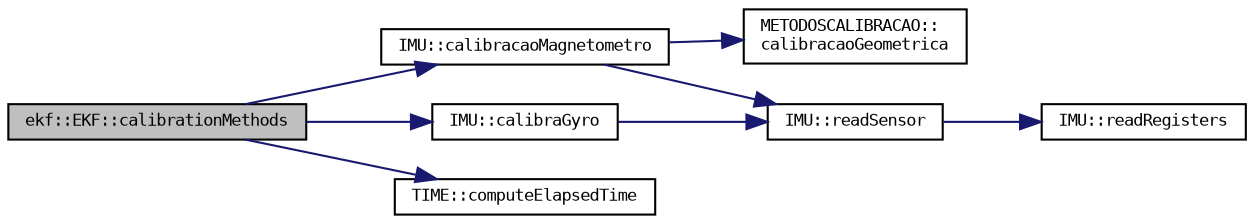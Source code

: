 digraph "ekf::EKF::calibrationMethods"
{
  bgcolor="transparent";
  edge [fontname="DejaVuSansMono",fontsize="8",labelfontname="DejaVuSansMono",labelfontsize="8"];
  node [fontname="DejaVuSansMono",fontsize="8",shape=record];
  rankdir="LR";
  Node17 [label="ekf::EKF::calibrationMethods",height=0.2,width=0.4,color="black", fillcolor="grey75", style="filled", fontcolor="black"];
  Node17 -> Node18 [color="midnightblue",fontsize="8",style="solid",fontname="DejaVuSansMono"];
  Node18 [label="IMU::calibracaoMagnetometro",height=0.2,width=0.4,color="black",URL="$classIMU.html#a3546779010d9128859f465195eff77f5"];
  Node18 -> Node19 [color="midnightblue",fontsize="8",style="solid",fontname="DejaVuSansMono"];
  Node19 [label="METODOSCALIBRACAO::\lcalibracaoGeometrica",height=0.2,width=0.4,color="black",URL="$classMETODOSCALIBRACAO.html#af0478ed112a1139bafefe7833568e641"];
  Node18 -> Node20 [color="midnightblue",fontsize="8",style="solid",fontname="DejaVuSansMono"];
  Node20 [label="IMU::readSensor",height=0.2,width=0.4,color="black",URL="$classIMU.html#ac574728dbbc752155239a35c8bbd6e79"];
  Node20 -> Node21 [color="midnightblue",fontsize="8",style="solid",fontname="DejaVuSansMono"];
  Node21 [label="IMU::readRegisters",height=0.2,width=0.4,color="black",URL="$classIMU.html#a87c200faa130ff4d2d3416b2d83f4f49"];
  Node17 -> Node22 [color="midnightblue",fontsize="8",style="solid",fontname="DejaVuSansMono"];
  Node22 [label="IMU::calibraGyro",height=0.2,width=0.4,color="black",URL="$classIMU.html#a5f096cb37d4b16851381bf09d6809403"];
  Node22 -> Node20 [color="midnightblue",fontsize="8",style="solid",fontname="DejaVuSansMono"];
  Node17 -> Node23 [color="midnightblue",fontsize="8",style="solid",fontname="DejaVuSansMono"];
  Node23 [label="TIME::computeElapsedTime",height=0.2,width=0.4,color="black",URL="$classTIME.html#a51b6020daf09773ef3948cf6b9ccd736",tooltip="Retorna o valor do tempo decorrido desde a última requisição. "];
}
